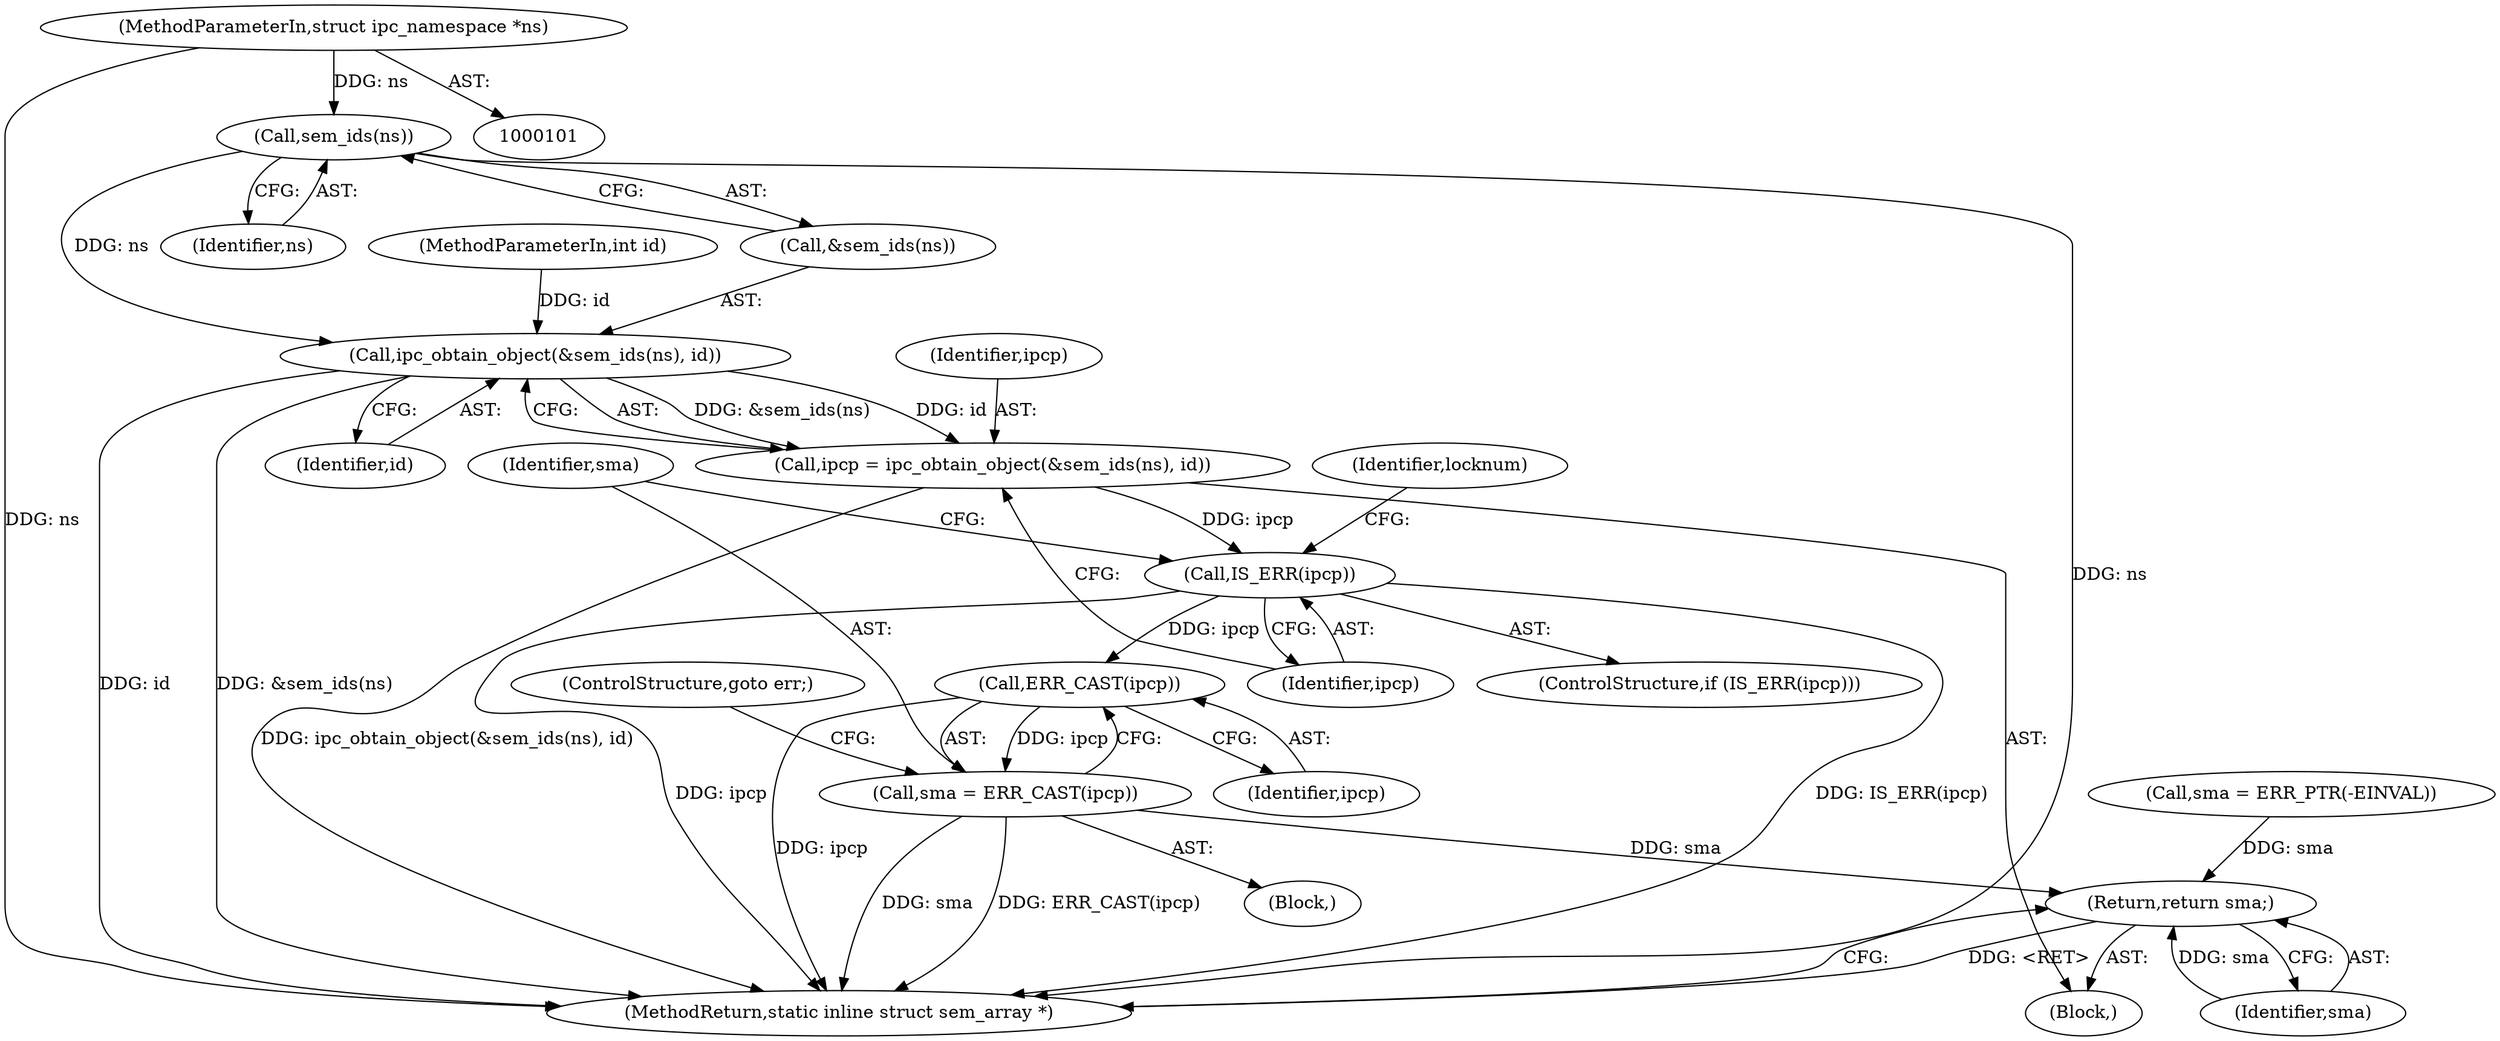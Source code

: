 digraph "0_linux_6062a8dc0517bce23e3c2f7d2fea5e22411269a3_9@pointer" {
"1000115" [label="(Call,sem_ids(ns))"];
"1000102" [label="(MethodParameterIn,struct ipc_namespace *ns)"];
"1000113" [label="(Call,ipc_obtain_object(&sem_ids(ns), id))"];
"1000111" [label="(Call,ipcp = ipc_obtain_object(&sem_ids(ns), id))"];
"1000119" [label="(Call,IS_ERR(ipcp))"];
"1000124" [label="(Call,ERR_CAST(ipcp))"];
"1000122" [label="(Call,sma = ERR_CAST(ipcp))"];
"1000150" [label="(Return,return sma;)"];
"1000125" [label="(Identifier,ipcp)"];
"1000123" [label="(Identifier,sma)"];
"1000122" [label="(Call,sma = ERR_CAST(ipcp))"];
"1000150" [label="(Return,return sma;)"];
"1000114" [label="(Call,&sem_ids(ns))"];
"1000112" [label="(Identifier,ipcp)"];
"1000152" [label="(MethodReturn,static inline struct sem_array *)"];
"1000151" [label="(Identifier,sma)"];
"1000129" [label="(Identifier,locknum)"];
"1000103" [label="(MethodParameterIn,int id)"];
"1000126" [label="(ControlStructure,goto err;)"];
"1000119" [label="(Call,IS_ERR(ipcp))"];
"1000124" [label="(Call,ERR_CAST(ipcp))"];
"1000113" [label="(Call,ipc_obtain_object(&sem_ids(ns), id))"];
"1000117" [label="(Identifier,id)"];
"1000107" [label="(Block,)"];
"1000120" [label="(Identifier,ipcp)"];
"1000121" [label="(Block,)"];
"1000115" [label="(Call,sem_ids(ns))"];
"1000143" [label="(Call,sma = ERR_PTR(-EINVAL))"];
"1000116" [label="(Identifier,ns)"];
"1000102" [label="(MethodParameterIn,struct ipc_namespace *ns)"];
"1000111" [label="(Call,ipcp = ipc_obtain_object(&sem_ids(ns), id))"];
"1000118" [label="(ControlStructure,if (IS_ERR(ipcp)))"];
"1000115" -> "1000114"  [label="AST: "];
"1000115" -> "1000116"  [label="CFG: "];
"1000116" -> "1000115"  [label="AST: "];
"1000114" -> "1000115"  [label="CFG: "];
"1000115" -> "1000152"  [label="DDG: ns"];
"1000115" -> "1000113"  [label="DDG: ns"];
"1000102" -> "1000115"  [label="DDG: ns"];
"1000102" -> "1000101"  [label="AST: "];
"1000102" -> "1000152"  [label="DDG: ns"];
"1000113" -> "1000111"  [label="AST: "];
"1000113" -> "1000117"  [label="CFG: "];
"1000114" -> "1000113"  [label="AST: "];
"1000117" -> "1000113"  [label="AST: "];
"1000111" -> "1000113"  [label="CFG: "];
"1000113" -> "1000152"  [label="DDG: id"];
"1000113" -> "1000152"  [label="DDG: &sem_ids(ns)"];
"1000113" -> "1000111"  [label="DDG: &sem_ids(ns)"];
"1000113" -> "1000111"  [label="DDG: id"];
"1000103" -> "1000113"  [label="DDG: id"];
"1000111" -> "1000107"  [label="AST: "];
"1000112" -> "1000111"  [label="AST: "];
"1000120" -> "1000111"  [label="CFG: "];
"1000111" -> "1000152"  [label="DDG: ipc_obtain_object(&sem_ids(ns), id)"];
"1000111" -> "1000119"  [label="DDG: ipcp"];
"1000119" -> "1000118"  [label="AST: "];
"1000119" -> "1000120"  [label="CFG: "];
"1000120" -> "1000119"  [label="AST: "];
"1000123" -> "1000119"  [label="CFG: "];
"1000129" -> "1000119"  [label="CFG: "];
"1000119" -> "1000152"  [label="DDG: IS_ERR(ipcp)"];
"1000119" -> "1000152"  [label="DDG: ipcp"];
"1000119" -> "1000124"  [label="DDG: ipcp"];
"1000124" -> "1000122"  [label="AST: "];
"1000124" -> "1000125"  [label="CFG: "];
"1000125" -> "1000124"  [label="AST: "];
"1000122" -> "1000124"  [label="CFG: "];
"1000124" -> "1000152"  [label="DDG: ipcp"];
"1000124" -> "1000122"  [label="DDG: ipcp"];
"1000122" -> "1000121"  [label="AST: "];
"1000123" -> "1000122"  [label="AST: "];
"1000126" -> "1000122"  [label="CFG: "];
"1000122" -> "1000152"  [label="DDG: ERR_CAST(ipcp)"];
"1000122" -> "1000152"  [label="DDG: sma"];
"1000122" -> "1000150"  [label="DDG: sma"];
"1000150" -> "1000107"  [label="AST: "];
"1000150" -> "1000151"  [label="CFG: "];
"1000151" -> "1000150"  [label="AST: "];
"1000152" -> "1000150"  [label="CFG: "];
"1000150" -> "1000152"  [label="DDG: <RET>"];
"1000151" -> "1000150"  [label="DDG: sma"];
"1000143" -> "1000150"  [label="DDG: sma"];
}
